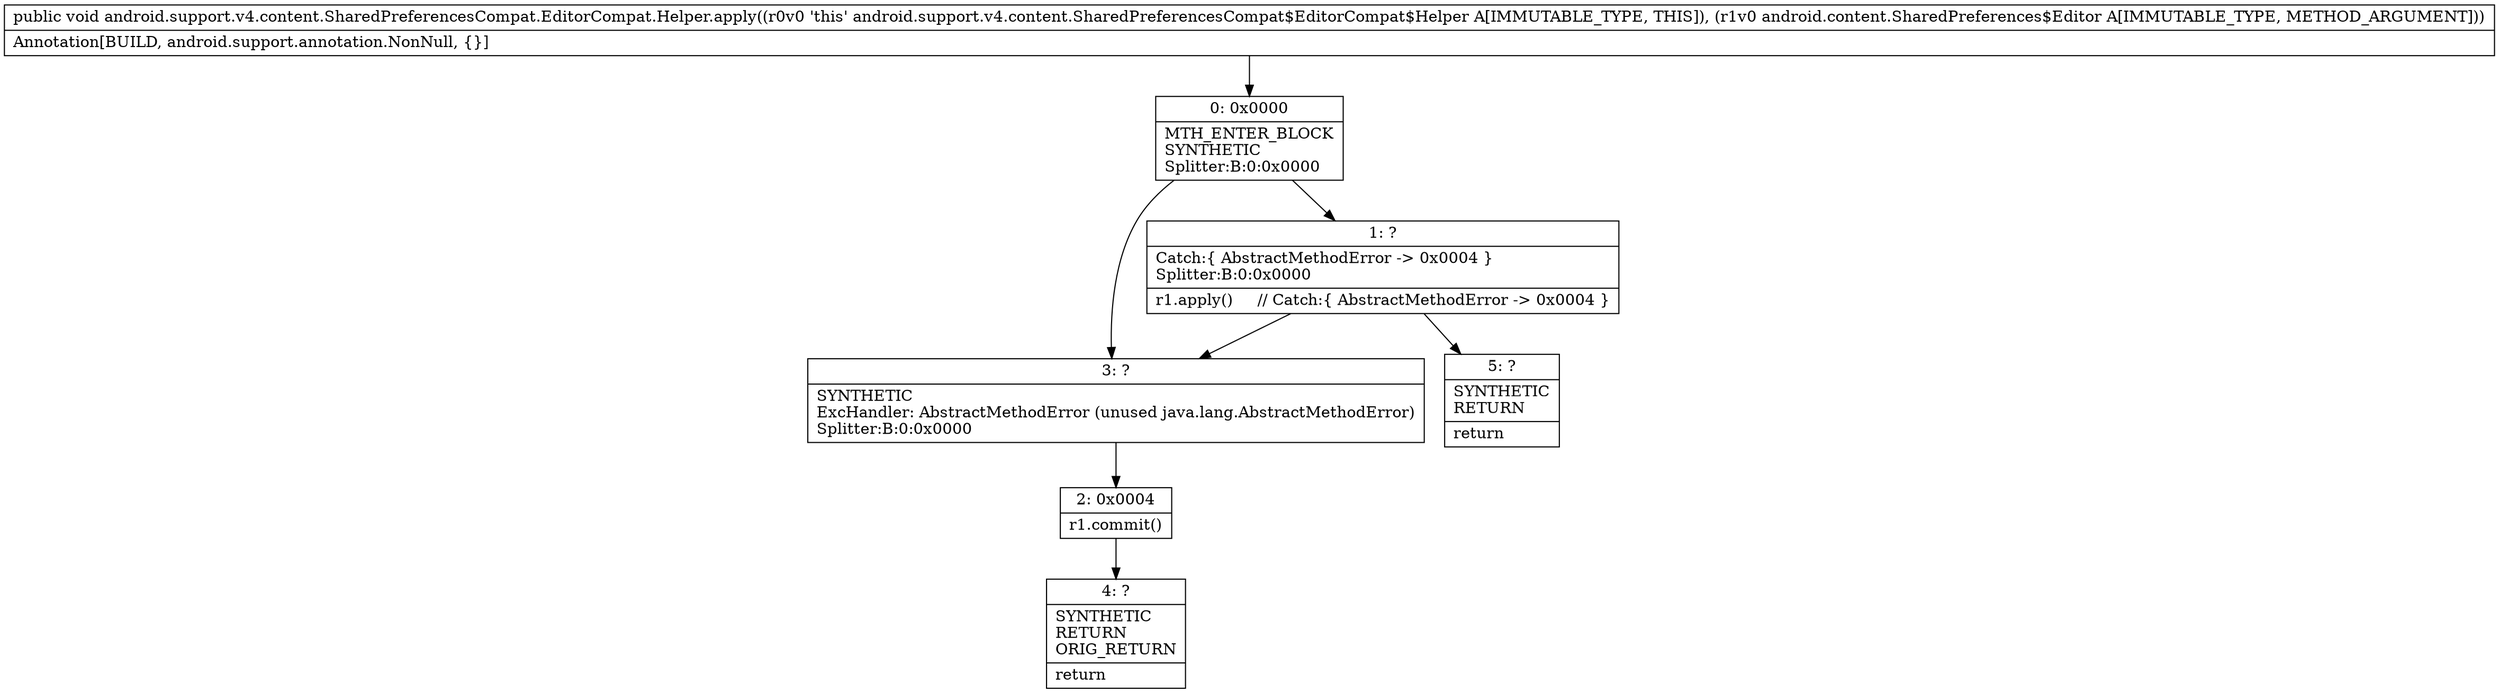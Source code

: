 digraph "CFG forandroid.support.v4.content.SharedPreferencesCompat.EditorCompat.Helper.apply(Landroid\/content\/SharedPreferences$Editor;)V" {
Node_0 [shape=record,label="{0\:\ 0x0000|MTH_ENTER_BLOCK\lSYNTHETIC\lSplitter:B:0:0x0000\l}"];
Node_1 [shape=record,label="{1\:\ ?|Catch:\{ AbstractMethodError \-\> 0x0004 \}\lSplitter:B:0:0x0000\l|r1.apply()     \/\/ Catch:\{ AbstractMethodError \-\> 0x0004 \}\l}"];
Node_2 [shape=record,label="{2\:\ 0x0004|r1.commit()\l}"];
Node_3 [shape=record,label="{3\:\ ?|SYNTHETIC\lExcHandler: AbstractMethodError (unused java.lang.AbstractMethodError)\lSplitter:B:0:0x0000\l}"];
Node_4 [shape=record,label="{4\:\ ?|SYNTHETIC\lRETURN\lORIG_RETURN\l|return\l}"];
Node_5 [shape=record,label="{5\:\ ?|SYNTHETIC\lRETURN\l|return\l}"];
MethodNode[shape=record,label="{public void android.support.v4.content.SharedPreferencesCompat.EditorCompat.Helper.apply((r0v0 'this' android.support.v4.content.SharedPreferencesCompat$EditorCompat$Helper A[IMMUTABLE_TYPE, THIS]), (r1v0 android.content.SharedPreferences$Editor A[IMMUTABLE_TYPE, METHOD_ARGUMENT]))  | Annotation[BUILD, android.support.annotation.NonNull, \{\}]\l}"];
MethodNode -> Node_0;
Node_0 -> Node_1;
Node_0 -> Node_3;
Node_1 -> Node_3;
Node_1 -> Node_5;
Node_2 -> Node_4;
Node_3 -> Node_2;
}

